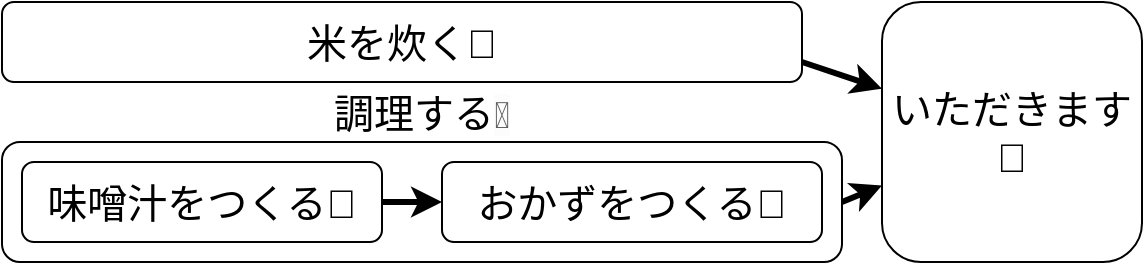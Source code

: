 <mxfile>
    <diagram id="-G5Dfb70CqSLj6PkliE8" name="ページ1">
        <mxGraphModel dx="1098" dy="997" grid="1" gridSize="10" guides="1" tooltips="1" connect="1" arrows="1" fold="1" page="1" pageScale="1" pageWidth="827" pageHeight="1169" math="0" shadow="0">
            <root>
                <mxCell id="0"/>
                <mxCell id="1" parent="0"/>
                <mxCell id="6" value="調理する&lt;span style=&quot;color: rgb(90 , 90 , 90) ; font-family: &amp;#34;roboto&amp;#34; , sans-serif ; font-size: 18px ; background-color: rgba(90 , 90 , 90 , 0.02)&quot;&gt;🔪&lt;/span&gt;" style="rounded=1;whiteSpace=wrap;html=1;fontSize=20;labelPosition=center;verticalLabelPosition=top;align=center;verticalAlign=bottom;" vertex="1" parent="1">
                    <mxGeometry x="70" y="150" width="420" height="60" as="geometry"/>
                </mxCell>
                <mxCell id="2" value="米を炊く🍚" style="rounded=1;whiteSpace=wrap;html=1;fontSize=20;" vertex="1" parent="1">
                    <mxGeometry x="70" y="80" width="400" height="40" as="geometry"/>
                </mxCell>
                <mxCell id="3" value="味噌汁をつくる🥣" style="rounded=1;whiteSpace=wrap;html=1;fontSize=20;" vertex="1" parent="1">
                    <mxGeometry x="80" y="160" width="180" height="40" as="geometry"/>
                </mxCell>
                <mxCell id="4" value="おかずをつくる🍳" style="rounded=1;whiteSpace=wrap;html=1;fontSize=20;" vertex="1" parent="1">
                    <mxGeometry x="290" y="160" width="190" height="40" as="geometry"/>
                </mxCell>
                <mxCell id="5" value="いただきます&lt;br&gt;🥢" style="rounded=1;whiteSpace=wrap;html=1;fontSize=20;" vertex="1" parent="1">
                    <mxGeometry x="510" y="80" width="130" height="130" as="geometry"/>
                </mxCell>
                <mxCell id="8" value="" style="endArrow=classic;html=1;fontSize=20;exitX=1;exitY=0.5;exitDx=0;exitDy=0;entryX=0;entryY=0.5;entryDx=0;entryDy=0;strokeWidth=3;" edge="1" parent="1" source="3" target="4">
                    <mxGeometry width="50" height="50" relative="1" as="geometry">
                        <mxPoint x="390" y="520" as="sourcePoint"/>
                        <mxPoint x="440" y="470" as="targetPoint"/>
                    </mxGeometry>
                </mxCell>
                <mxCell id="9" value="" style="endArrow=classic;html=1;fontSize=20;exitX=1;exitY=0.75;exitDx=0;exitDy=0;strokeWidth=3;" edge="1" parent="1" source="2" target="5">
                    <mxGeometry width="50" height="50" relative="1" as="geometry">
                        <mxPoint x="270" y="190" as="sourcePoint"/>
                        <mxPoint x="300" y="190" as="targetPoint"/>
                    </mxGeometry>
                </mxCell>
                <mxCell id="11" value="" style="endArrow=classic;html=1;fontSize=20;exitX=1;exitY=0.5;exitDx=0;exitDy=0;strokeWidth=3;" edge="1" parent="1" source="6" target="5">
                    <mxGeometry width="50" height="50" relative="1" as="geometry">
                        <mxPoint x="480" y="120" as="sourcePoint"/>
                        <mxPoint x="519" y="140" as="targetPoint"/>
                    </mxGeometry>
                </mxCell>
            </root>
        </mxGraphModel>
    </diagram>
</mxfile>
